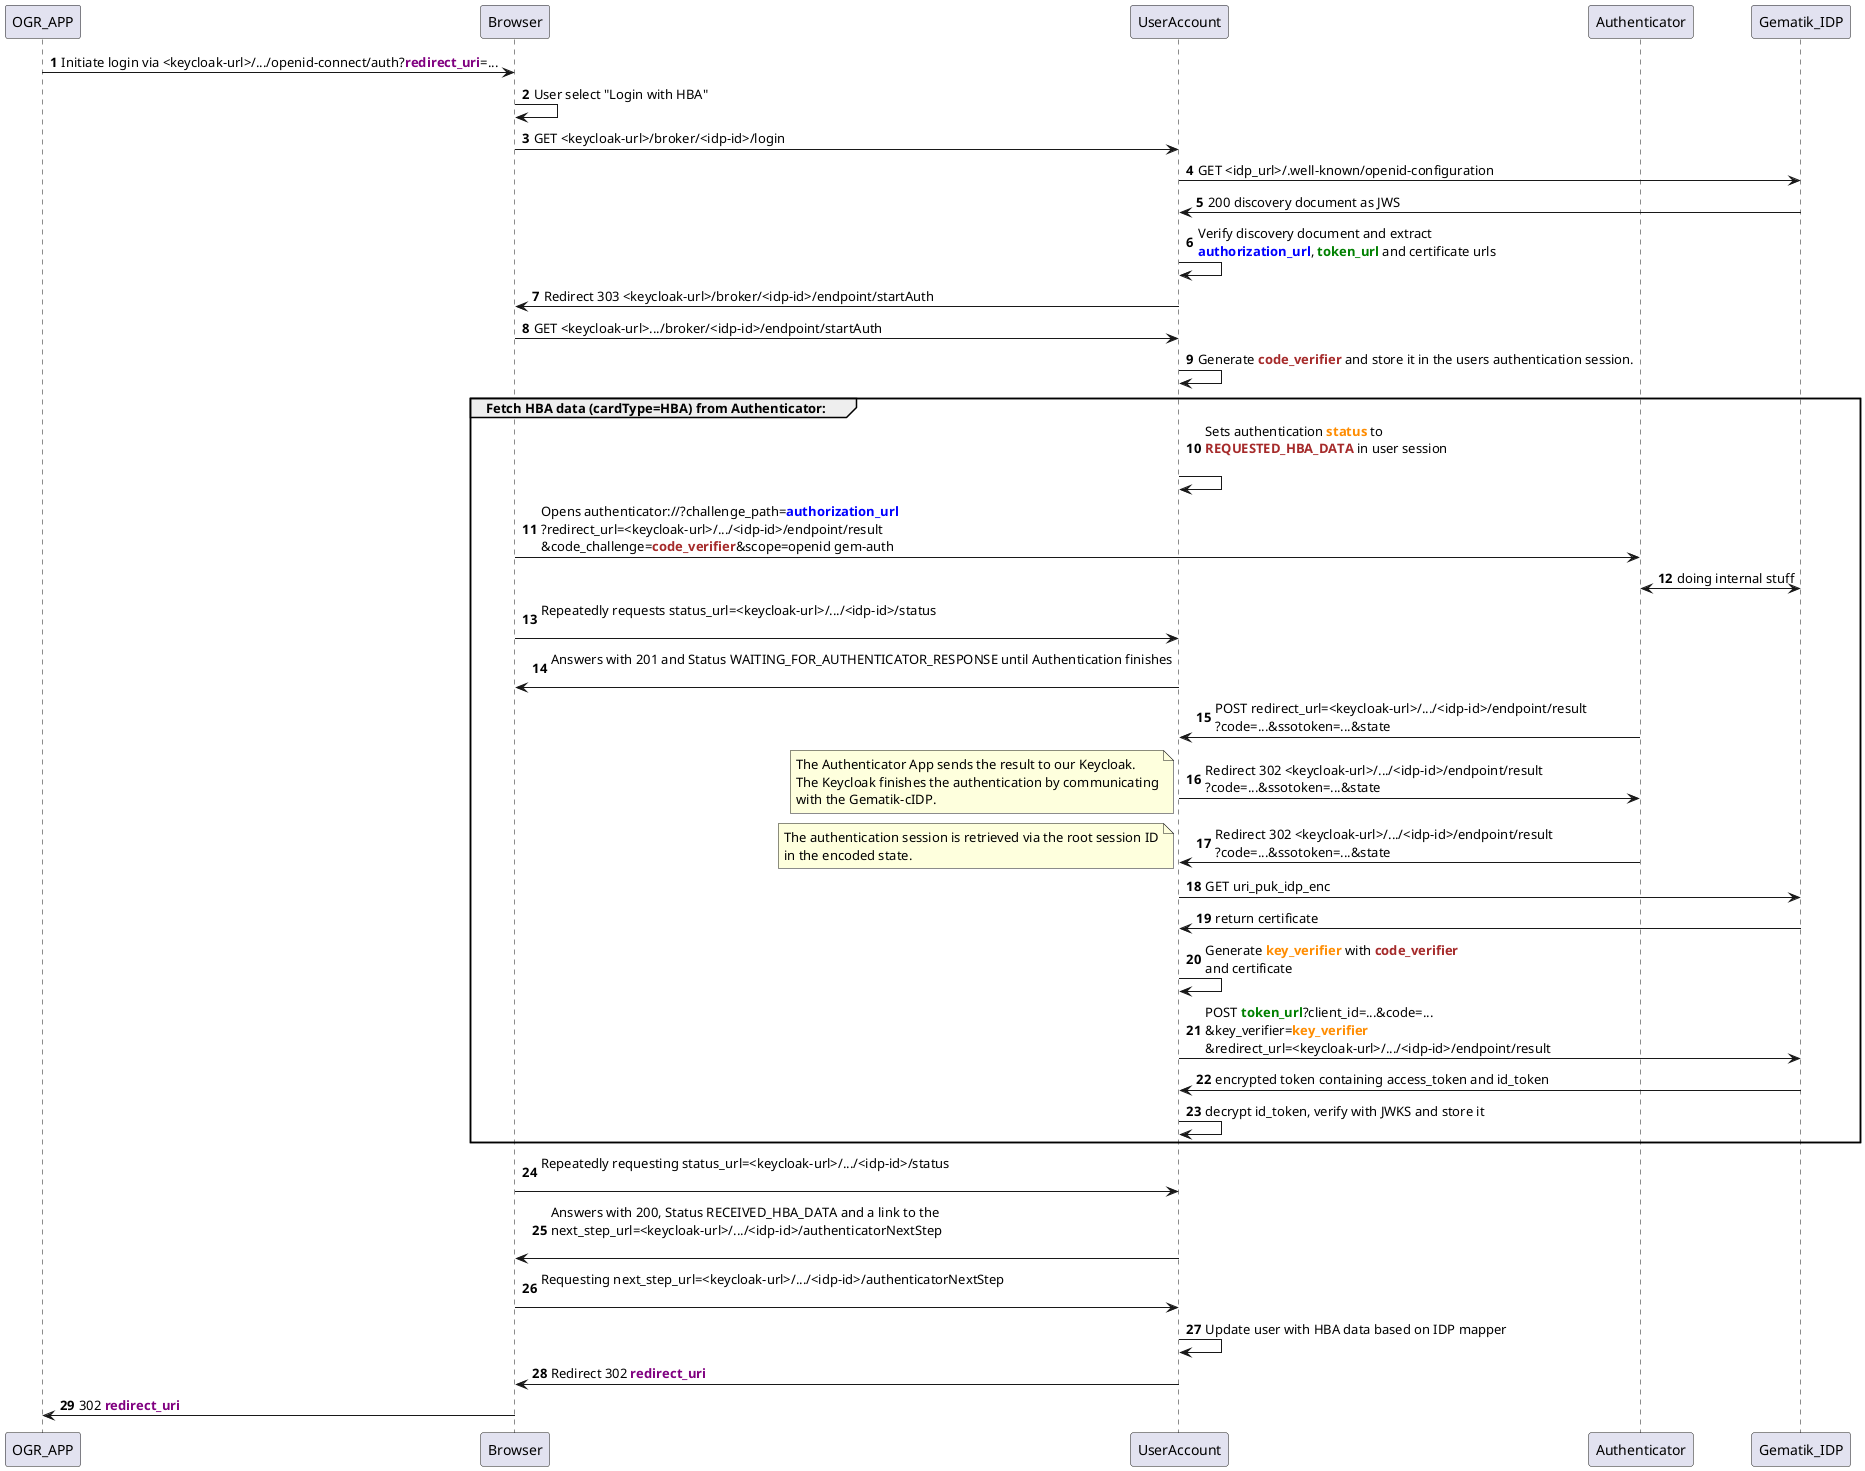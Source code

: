 @startuml ogr

participant OGR_APP order 0
participant Browser order 1
participant UserAccount order 2
participant Authenticator order 3
participant Gematik_IDP order 4

autonumber

OGR_APP -> Browser: Initiate login via <keycloak-url>/.../openid-connect/auth?<font color=purple><b>redirect_uri</font>=...
Browser -> Browser: User select "Login with HBA"
Browser -> UserAccount: GET <keycloak-url>/broker/<idp-id>/login
UserAccount -> Gematik_IDP: GET <idp_url>/.well-known/openid-configuration
Gematik_IDP -> UserAccount: 200 discovery document as JWS
UserAccount -> UserAccount: Verify discovery document and extract\n\
<font color=blue><b>authorization_url</font>, <font color=green><b>token_url</font> and certificate urls
UserAccount -> Browser: Redirect 303 <keycloak-url>/broker/<idp-id>/endpoint/startAuth
Browser -> UserAccount: GET <keycloak-url>.../broker/<idp-id>/endpoint/startAuth
UserAccount -> UserAccount: Generate <font color=brown><b>code_verifier</font> and store it in the users authentication session.

group Fetch HBA data (cardType=<b>HBA</b>) from Authenticator:
UserAccount -> UserAccount: Sets authentication <font color=darkorange><b>status</font> to\n\
<font color=brown><b>REQUESTED_HBA_DATA</font> in user session\n
Browser -> Authenticator: Opens authenticator://?challenge_path=<font color=blue><b>authorization_url</font>\n\
?redirect_url=<keycloak-url>/.../<idp-id>/endpoint/result\n\
&code_challenge=<font color=brown><b>code_verifier</font>&scope=openid gem-auth
Authenticator <-> Gematik_IDP: doing internal stuff

Browser -> UserAccount: Repeatedly requests status_url=<keycloak-url>/.../<idp-id>/status\n
UserAccount -> Browser: Answers with 201 and Status WAITING_FOR_AUTHENTICATOR_RESPONSE until Authentication finishes\n

Authenticator -> UserAccount: POST redirect_url=<keycloak-url>/.../<idp-id>/endpoint/result\n\
?code=...&ssotoken=...&state
UserAccount -> Authenticator: Redirect 302 <keycloak-url>/.../<idp-id>/endpoint/result\n\
?code=...&ssotoken=...&state
note left
The Authenticator App sends the result to our Keycloak.
The Keycloak finishes the authentication by communicating
with the Gematik-cIDP. 
end note
Authenticator -> UserAccount: Redirect 302 <keycloak-url>/.../<idp-id>/endpoint/result\n\
?code=...&ssotoken=...&state
note left
The authentication session is retrieved via the root session ID
in the encoded state.
end note
UserAccount -> Gematik_IDP: GET uri_puk_idp_enc
Gematik_IDP -> UserAccount: return certificate
UserAccount -> UserAccount: Generate <font color=darkorange><b>key_verifier</font> with <font color=brown><b>code_verifier</font>\n\
and certificate
UserAccount -> Gematik_IDP: POST <font color=green><b>token_url</font>?client_id=...&code=...\n\
&key_verifier=<font color=darkorange><b>key_verifier</font>\n\
&redirect_url=<keycloak-url>/.../<idp-id>/endpoint/result
Gematik_IDP -> UserAccount: encrypted token containing access_token and id_token
UserAccount -> UserAccount: decrypt id_token, verify with JWKS and store it
end

Browser -> UserAccount: Repeatedly requesting status_url=<keycloak-url>/.../<idp-id>/status\n
UserAccount -> Browser: Answers with 200, Status RECEIVED_HBA_DATA and a link to the \n\
next_step_url=<keycloak-url>/.../<idp-id>/authenticatorNextStep\n
Browser -> UserAccount: Requesting next_step_url=<keycloak-url>/.../<idp-id>/authenticatorNextStep\n
UserAccount -> UserAccount: Update user with HBA data based on IDP mapper
UserAccount -> Browser: Redirect 302 <font color=purple><b>redirect_uri</font>
Browser -> OGR_APP: 302 <font color=purple><b>redirect_uri</font>

@enduml
